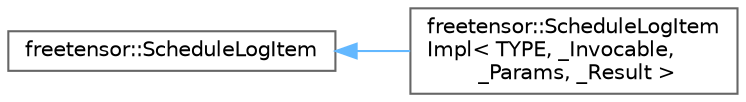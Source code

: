 digraph "Graphical Class Hierarchy"
{
 // LATEX_PDF_SIZE
  bgcolor="transparent";
  edge [fontname=Helvetica,fontsize=10,labelfontname=Helvetica,labelfontsize=10];
  node [fontname=Helvetica,fontsize=10,shape=box,height=0.2,width=0.4];
  rankdir="LR";
  Node0 [label="freetensor::ScheduleLogItem",height=0.2,width=0.4,color="grey40", fillcolor="white", style="filled",URL="$classfreetensor_1_1ScheduleLogItem.html",tooltip=" "];
  Node0 -> Node1 [dir="back",color="steelblue1",style="solid"];
  Node1 [label="freetensor::ScheduleLogItem\lImpl\< TYPE, _Invocable,\l _Params, _Result \>",height=0.2,width=0.4,color="grey40", fillcolor="white", style="filled",URL="$classfreetensor_1_1ScheduleLogItemImpl.html",tooltip=" "];
}
